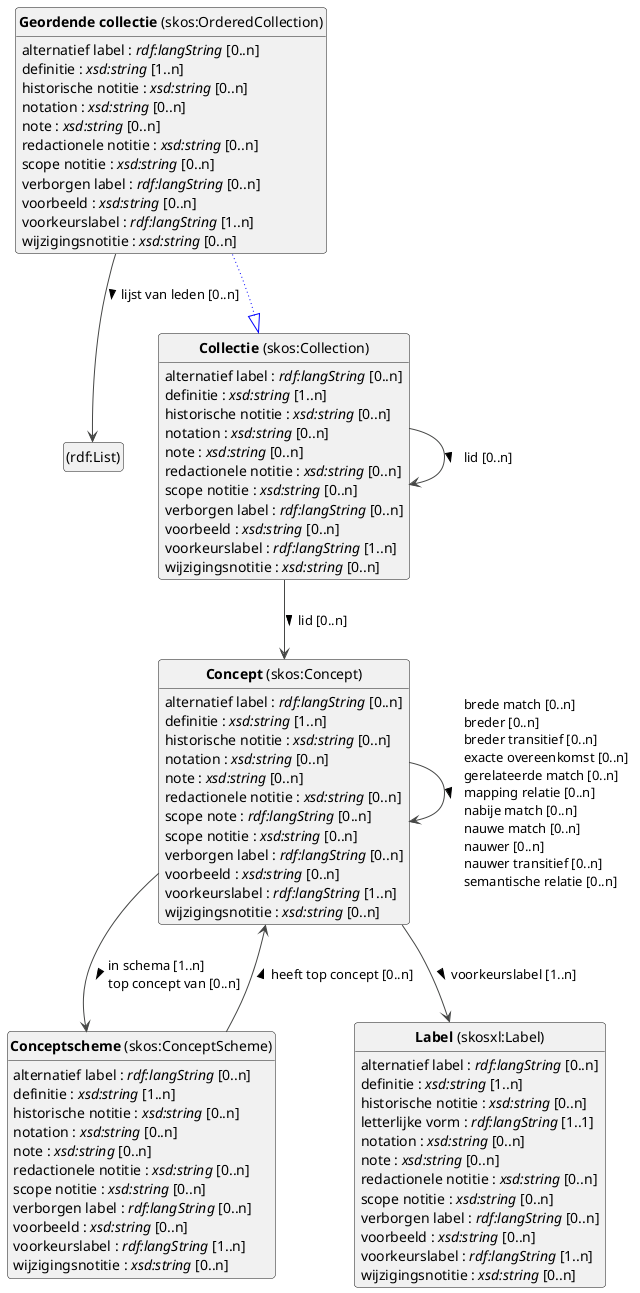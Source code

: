 @startuml
!theme vibrant
skinparam classFontSize 14
!define LIGHTORANGE
skinparam componentStyle uml2
skinparam wrapMessageWidth 1000
skinparam wrapWidth 1000
' skinparam ArrowColor #Maroon
' Remove shadows
skinparam shadowing false
'skinparam linetype polyline
skinparam ArrowMessageAlignment left
top to bottom direction


class "(rdf:List)" as rdf_List [[#rdf%3AList]]
class "<b>Collectie</b> (skos:Collection)" as skos_Collection [[#skos%3ACollection]]
class "<b>Concept</b> (skos:Concept)" as skos_Concept [[#skos%3AConcept]]
class "<b>Conceptscheme</b> (skos:ConceptScheme)" as skos_ConceptScheme [[#skos%3AConceptScheme]]
class "<b>Geordende collectie</b> (skos:OrderedCollection)" as skos_OrderedCollection [[#skos%3AOrderedCollection]]
class "<b>Collectie</b> (skos:Collection)" as skos_Collection [[#skos%3ACollection]]
class "<b>Label</b> (skosxl:Label)" as skosxl_Label [[#skosxl%3ALabel]]




skos_Collection : alternatief label : <i>rdf:langString</i> [0..n]
skos_Collection : definitie : <i>xsd:string</i> [1..n]
skos_Collection : historische notitie : <i>xsd:string</i> [0..n]
skos_Collection : notation : <i>xsd:string</i> [0..n]
skos_Collection : note : <i>xsd:string</i> [0..n]
skos_Collection : redactionele notitie : <i>xsd:string</i> [0..n]
skos_Collection : scope notitie : <i>xsd:string</i> [0..n]
skos_Collection : verborgen label : <i>rdf:langString</i> [0..n]
skos_Collection : voorbeeld : <i>xsd:string</i> [0..n]
skos_Collection : voorkeurslabel : <i>rdf:langString</i> [1..n]
skos_Collection : wijzigingsnotitie : <i>xsd:string</i> [0..n]

skos_Collection --> skos_Collection :lid [0..n]  > 
skos_Collection --> skos_Concept :lid [0..n]  > 



skos_Concept : alternatief label : <i>rdf:langString</i> [0..n]
skos_Concept : definitie : <i>xsd:string</i> [1..n]
skos_Concept : historische notitie : <i>xsd:string</i> [0..n]
skos_Concept : notation : <i>xsd:string</i> [0..n]
skos_Concept : note : <i>xsd:string</i> [0..n]
skos_Concept : redactionele notitie : <i>xsd:string</i> [0..n]
skos_Concept : scope note : <i>rdf:langString</i> [0..n]
skos_Concept : scope notitie : <i>xsd:string</i> [0..n]
skos_Concept : verborgen label : <i>rdf:langString</i> [0..n]
skos_Concept : voorbeeld : <i>xsd:string</i> [0..n]
skos_Concept : voorkeurslabel : <i>rdf:langString</i> [1..n]
skos_Concept : wijzigingsnotitie : <i>xsd:string</i> [0..n]

skos_Concept --> skos_Concept :brede match [0..n]  \lbreder [0..n]  \lbreder transitief [0..n]  \lexacte overeenkomst [0..n]  \lgerelateerde match [0..n]  \lmapping relatie [0..n]  \lnabije match [0..n]  \lnauwe match [0..n]  \lnauwer [0..n]  \lnauwer transitief [0..n]  \lsemantische relatie [0..n]  > 
skos_Concept --> skos_ConceptScheme :in schema [1..n]  \ltop concept van [0..n]  > 
skos_Concept --> skosxl_Label :voorkeurslabel [1..n]  > 



skos_ConceptScheme : alternatief label : <i>rdf:langString</i> [0..n]
skos_ConceptScheme : definitie : <i>xsd:string</i> [1..n]
skos_ConceptScheme : historische notitie : <i>xsd:string</i> [0..n]
skos_ConceptScheme : notation : <i>xsd:string</i> [0..n]
skos_ConceptScheme : note : <i>xsd:string</i> [0..n]
skos_ConceptScheme : redactionele notitie : <i>xsd:string</i> [0..n]
skos_ConceptScheme : scope notitie : <i>xsd:string</i> [0..n]
skos_ConceptScheme : verborgen label : <i>rdf:langString</i> [0..n]
skos_ConceptScheme : voorbeeld : <i>xsd:string</i> [0..n]
skos_ConceptScheme : voorkeurslabel : <i>rdf:langString</i> [1..n]
skos_ConceptScheme : wijzigingsnotitie : <i>xsd:string</i> [0..n]

skos_ConceptScheme --> skos_Concept :heeft top concept [0..n]  > 


skos_OrderedCollection --|> skos_Collection #blue;line.dotted;text:blue

skos_OrderedCollection : alternatief label : <i>rdf:langString</i> [0..n]
skos_OrderedCollection : definitie : <i>xsd:string</i> [1..n]
skos_OrderedCollection : historische notitie : <i>xsd:string</i> [0..n]
skos_OrderedCollection : notation : <i>xsd:string</i> [0..n]
skos_OrderedCollection : note : <i>xsd:string</i> [0..n]
skos_OrderedCollection : redactionele notitie : <i>xsd:string</i> [0..n]
skos_OrderedCollection : scope notitie : <i>xsd:string</i> [0..n]
skos_OrderedCollection : verborgen label : <i>rdf:langString</i> [0..n]
skos_OrderedCollection : voorbeeld : <i>xsd:string</i> [0..n]
skos_OrderedCollection : voorkeurslabel : <i>rdf:langString</i> [1..n]
skos_OrderedCollection : wijzigingsnotitie : <i>xsd:string</i> [0..n]
skos_OrderedCollection --> rdf_List :lijst van leden [0..n]  > 




skosxl_Label : alternatief label : <i>rdf:langString</i> [0..n]
skosxl_Label : definitie : <i>xsd:string</i> [1..n]
skosxl_Label : historische notitie : <i>xsd:string</i> [0..n]
skosxl_Label : letterlijke vorm : <i>rdf:langString</i> [1..1]
skosxl_Label : notation : <i>xsd:string</i> [0..n]
skosxl_Label : note : <i>xsd:string</i> [0..n]
skosxl_Label : redactionele notitie : <i>xsd:string</i> [0..n]
skosxl_Label : scope notitie : <i>xsd:string</i> [0..n]
skosxl_Label : verborgen label : <i>rdf:langString</i> [0..n]
skosxl_Label : voorbeeld : <i>xsd:string</i> [0..n]
skosxl_Label : voorkeurslabel : <i>rdf:langString</i> [1..n]
skosxl_Label : wijzigingsnotitie : <i>xsd:string</i> [0..n]




hide circle
hide methods
hide empty members
@enduml


